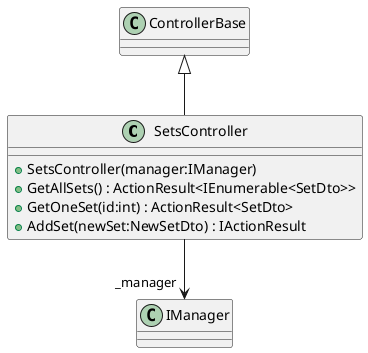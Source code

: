 @startuml
class SetsController {
    + SetsController(manager:IManager)
    + GetAllSets() : ActionResult<IEnumerable<SetDto>>
    + GetOneSet(id:int) : ActionResult<SetDto>
    + AddSet(newSet:NewSetDto) : IActionResult
}
ControllerBase <|-- SetsController
SetsController --> "_manager" IManager
@enduml
